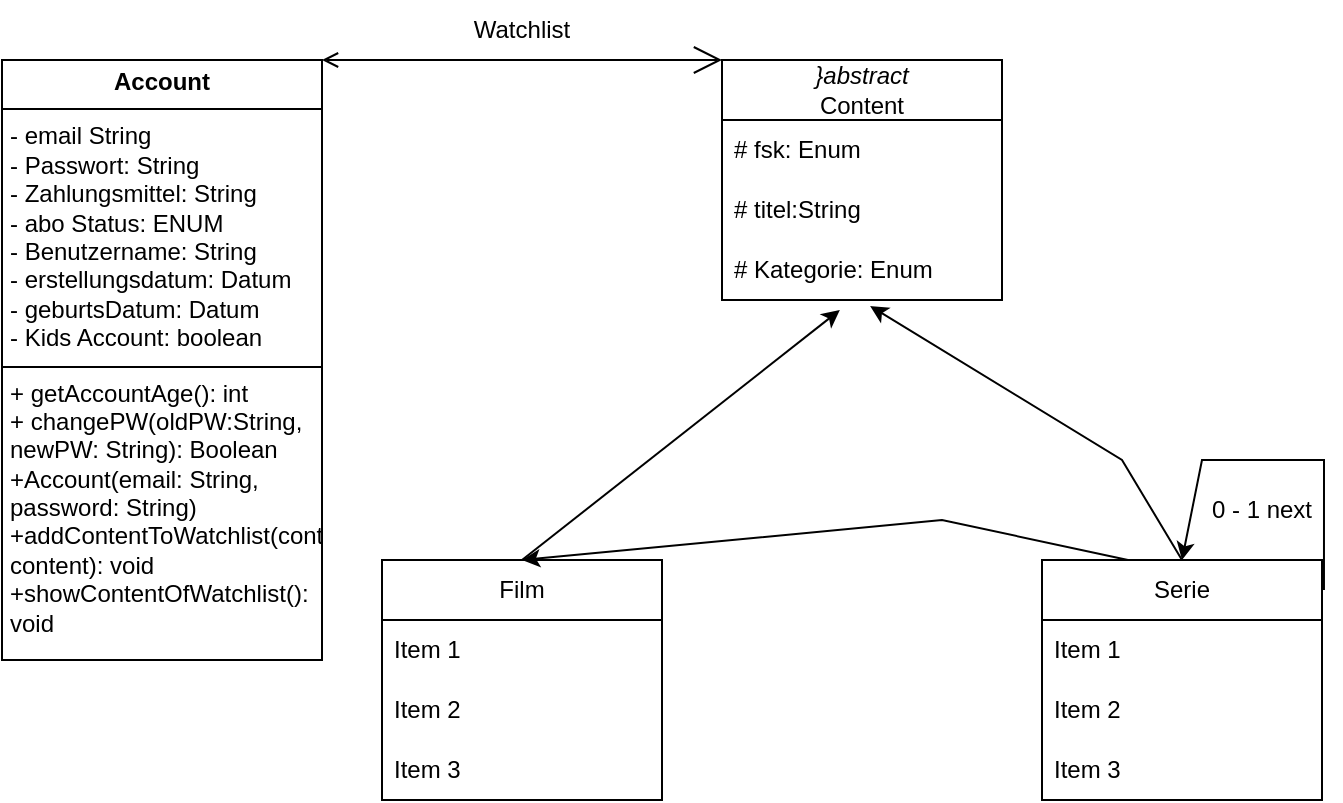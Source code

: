 <mxfile version="24.0.7" type="github">
  <diagram name="Page-1" id="oEAZGj61iKcYDO0g3LSp">
    <mxGraphModel dx="954" dy="530" grid="1" gridSize="10" guides="1" tooltips="1" connect="1" arrows="1" fold="1" page="1" pageScale="1" pageWidth="1169" pageHeight="826" math="0" shadow="0">
      <root>
        <mxCell id="0" />
        <mxCell id="1" parent="0" />
        <mxCell id="yQLUCkZRIKrmV6NLwZtg-27" value="Film" style="swimlane;fontStyle=0;childLayout=stackLayout;horizontal=1;startSize=30;horizontalStack=0;resizeParent=1;resizeParentMax=0;resizeLast=0;collapsible=1;marginBottom=0;whiteSpace=wrap;html=1;" vertex="1" parent="1">
          <mxGeometry x="590" y="370" width="140" height="120" as="geometry" />
        </mxCell>
        <mxCell id="yQLUCkZRIKrmV6NLwZtg-28" value="Item 1" style="text;strokeColor=none;fillColor=none;align=left;verticalAlign=middle;spacingLeft=4;spacingRight=4;overflow=hidden;points=[[0,0.5],[1,0.5]];portConstraint=eastwest;rotatable=0;whiteSpace=wrap;html=1;" vertex="1" parent="yQLUCkZRIKrmV6NLwZtg-27">
          <mxGeometry y="30" width="140" height="30" as="geometry" />
        </mxCell>
        <mxCell id="yQLUCkZRIKrmV6NLwZtg-29" value="Item 2" style="text;strokeColor=none;fillColor=none;align=left;verticalAlign=middle;spacingLeft=4;spacingRight=4;overflow=hidden;points=[[0,0.5],[1,0.5]];portConstraint=eastwest;rotatable=0;whiteSpace=wrap;html=1;" vertex="1" parent="yQLUCkZRIKrmV6NLwZtg-27">
          <mxGeometry y="60" width="140" height="30" as="geometry" />
        </mxCell>
        <mxCell id="yQLUCkZRIKrmV6NLwZtg-30" value="Item 3" style="text;strokeColor=none;fillColor=none;align=left;verticalAlign=middle;spacingLeft=4;spacingRight=4;overflow=hidden;points=[[0,0.5],[1,0.5]];portConstraint=eastwest;rotatable=0;whiteSpace=wrap;html=1;" vertex="1" parent="yQLUCkZRIKrmV6NLwZtg-27">
          <mxGeometry y="90" width="140" height="30" as="geometry" />
        </mxCell>
        <mxCell id="yQLUCkZRIKrmV6NLwZtg-31" value="&lt;i&gt;}abstract&lt;/i&gt;&lt;br&gt;Content" style="swimlane;fontStyle=0;childLayout=stackLayout;horizontal=1;startSize=30;horizontalStack=0;resizeParent=1;resizeParentMax=0;resizeLast=0;collapsible=1;marginBottom=0;whiteSpace=wrap;html=1;" vertex="1" parent="1">
          <mxGeometry x="760" y="120" width="140" height="120" as="geometry" />
        </mxCell>
        <mxCell id="yQLUCkZRIKrmV6NLwZtg-32" value="# fsk: Enum" style="text;strokeColor=none;fillColor=none;align=left;verticalAlign=middle;spacingLeft=4;spacingRight=4;overflow=hidden;points=[[0,0.5],[1,0.5]];portConstraint=eastwest;rotatable=0;whiteSpace=wrap;html=1;" vertex="1" parent="yQLUCkZRIKrmV6NLwZtg-31">
          <mxGeometry y="30" width="140" height="30" as="geometry" />
        </mxCell>
        <mxCell id="yQLUCkZRIKrmV6NLwZtg-33" value="# titel:String" style="text;strokeColor=none;fillColor=none;align=left;verticalAlign=middle;spacingLeft=4;spacingRight=4;overflow=hidden;points=[[0,0.5],[1,0.5]];portConstraint=eastwest;rotatable=0;whiteSpace=wrap;html=1;" vertex="1" parent="yQLUCkZRIKrmV6NLwZtg-31">
          <mxGeometry y="60" width="140" height="30" as="geometry" />
        </mxCell>
        <mxCell id="yQLUCkZRIKrmV6NLwZtg-34" value="# Kategorie: Enum" style="text;strokeColor=none;fillColor=none;align=left;verticalAlign=middle;spacingLeft=4;spacingRight=4;overflow=hidden;points=[[0,0.5],[1,0.5]];portConstraint=eastwest;rotatable=0;whiteSpace=wrap;html=1;" vertex="1" parent="yQLUCkZRIKrmV6NLwZtg-31">
          <mxGeometry y="90" width="140" height="30" as="geometry" />
        </mxCell>
        <mxCell id="yQLUCkZRIKrmV6NLwZtg-35" value="Serie" style="swimlane;fontStyle=0;childLayout=stackLayout;horizontal=1;startSize=30;horizontalStack=0;resizeParent=1;resizeParentMax=0;resizeLast=0;collapsible=1;marginBottom=0;whiteSpace=wrap;html=1;" vertex="1" parent="1">
          <mxGeometry x="920" y="370" width="140" height="120" as="geometry" />
        </mxCell>
        <mxCell id="yQLUCkZRIKrmV6NLwZtg-36" value="Item 1" style="text;strokeColor=none;fillColor=none;align=left;verticalAlign=middle;spacingLeft=4;spacingRight=4;overflow=hidden;points=[[0,0.5],[1,0.5]];portConstraint=eastwest;rotatable=0;whiteSpace=wrap;html=1;" vertex="1" parent="yQLUCkZRIKrmV6NLwZtg-35">
          <mxGeometry y="30" width="140" height="30" as="geometry" />
        </mxCell>
        <mxCell id="yQLUCkZRIKrmV6NLwZtg-37" value="Item 2" style="text;strokeColor=none;fillColor=none;align=left;verticalAlign=middle;spacingLeft=4;spacingRight=4;overflow=hidden;points=[[0,0.5],[1,0.5]];portConstraint=eastwest;rotatable=0;whiteSpace=wrap;html=1;" vertex="1" parent="yQLUCkZRIKrmV6NLwZtg-35">
          <mxGeometry y="60" width="140" height="30" as="geometry" />
        </mxCell>
        <mxCell id="yQLUCkZRIKrmV6NLwZtg-38" value="Item 3" style="text;strokeColor=none;fillColor=none;align=left;verticalAlign=middle;spacingLeft=4;spacingRight=4;overflow=hidden;points=[[0,0.5],[1,0.5]];portConstraint=eastwest;rotatable=0;whiteSpace=wrap;html=1;" vertex="1" parent="yQLUCkZRIKrmV6NLwZtg-35">
          <mxGeometry y="90" width="140" height="30" as="geometry" />
        </mxCell>
        <mxCell id="yQLUCkZRIKrmV6NLwZtg-39" value="" style="endArrow=classic;html=1;rounded=0;exitX=0.5;exitY=0;exitDx=0;exitDy=0;entryX=0.421;entryY=1.167;entryDx=0;entryDy=0;entryPerimeter=0;" edge="1" parent="1" source="yQLUCkZRIKrmV6NLwZtg-27" target="yQLUCkZRIKrmV6NLwZtg-34">
          <mxGeometry width="50" height="50" relative="1" as="geometry">
            <mxPoint x="570" y="280" as="sourcePoint" />
            <mxPoint x="800" y="330" as="targetPoint" />
          </mxGeometry>
        </mxCell>
        <mxCell id="yQLUCkZRIKrmV6NLwZtg-40" value="" style="endArrow=classic;html=1;rounded=0;exitX=0.5;exitY=0;exitDx=0;exitDy=0;entryX=0.529;entryY=1.1;entryDx=0;entryDy=0;entryPerimeter=0;" edge="1" parent="1" source="yQLUCkZRIKrmV6NLwZtg-35" target="yQLUCkZRIKrmV6NLwZtg-34">
          <mxGeometry width="50" height="50" relative="1" as="geometry">
            <mxPoint x="570" y="280" as="sourcePoint" />
            <mxPoint x="840" y="330" as="targetPoint" />
            <Array as="points">
              <mxPoint x="960" y="320" />
            </Array>
          </mxGeometry>
        </mxCell>
        <mxCell id="yQLUCkZRIKrmV6NLwZtg-43" value="" style="endArrow=classic;html=1;rounded=0;exitX=1.007;exitY=0.125;exitDx=0;exitDy=0;exitPerimeter=0;entryX=0.5;entryY=0;entryDx=0;entryDy=0;" edge="1" parent="1" source="yQLUCkZRIKrmV6NLwZtg-35" target="yQLUCkZRIKrmV6NLwZtg-35">
          <mxGeometry width="50" height="50" relative="1" as="geometry">
            <mxPoint x="770" y="280" as="sourcePoint" />
            <mxPoint x="970" y="330" as="targetPoint" />
            <Array as="points">
              <mxPoint x="1061" y="320" />
              <mxPoint x="1000" y="320" />
            </Array>
          </mxGeometry>
        </mxCell>
        <mxCell id="yQLUCkZRIKrmV6NLwZtg-44" value="0 - 1 next" style="text;html=1;align=center;verticalAlign=middle;whiteSpace=wrap;rounded=0;" vertex="1" parent="1">
          <mxGeometry x="1000" y="330" width="60" height="30" as="geometry" />
        </mxCell>
        <mxCell id="yQLUCkZRIKrmV6NLwZtg-45" value="" style="endArrow=classic;html=1;rounded=0;exitX=0.307;exitY=0;exitDx=0;exitDy=0;entryX=0.5;entryY=0;entryDx=0;entryDy=0;exitPerimeter=0;" edge="1" parent="1" source="yQLUCkZRIKrmV6NLwZtg-35" target="yQLUCkZRIKrmV6NLwZtg-27">
          <mxGeometry width="50" height="50" relative="1" as="geometry">
            <mxPoint x="770" y="280" as="sourcePoint" />
            <mxPoint x="780" y="340" as="targetPoint" />
            <Array as="points">
              <mxPoint x="870" y="350" />
            </Array>
          </mxGeometry>
        </mxCell>
        <mxCell id="yQLUCkZRIKrmV6NLwZtg-53" value="" style="endArrow=open;endFill=0;endSize=12;html=1;rounded=0;entryX=0;entryY=0;entryDx=0;entryDy=0;startArrow=open;startFill=0;exitX=1;exitY=0;exitDx=0;exitDy=0;targetPerimeterSpacing=12;sourcePerimeterSpacing=6;" edge="1" parent="1" target="yQLUCkZRIKrmV6NLwZtg-31">
          <mxGeometry width="160" relative="1" as="geometry">
            <mxPoint x="560" y="120" as="sourcePoint" />
            <mxPoint x="740" y="140" as="targetPoint" />
          </mxGeometry>
        </mxCell>
        <mxCell id="yQLUCkZRIKrmV6NLwZtg-55" value="Watchlist" style="text;html=1;align=center;verticalAlign=middle;whiteSpace=wrap;rounded=0;" vertex="1" parent="1">
          <mxGeometry x="630" y="90" width="60" height="30" as="geometry" />
        </mxCell>
        <mxCell id="yQLUCkZRIKrmV6NLwZtg-57" value="&lt;p style=&quot;margin:0px;margin-top:4px;text-align:center;&quot;&gt;&lt;b&gt;Account&lt;/b&gt;&lt;/p&gt;&lt;hr size=&quot;1&quot; style=&quot;border-style:solid;&quot;&gt;&lt;p style=&quot;margin:0px;margin-left:4px;&quot;&gt;- email String&lt;br&gt;&lt;/p&gt;&lt;p style=&quot;margin:0px;margin-left:4px;&quot;&gt;- Passwort: String&lt;br&gt;&lt;/p&gt;&lt;p style=&quot;margin:0px;margin-left:4px;&quot;&gt;- Zahlungsmittel: String&lt;br&gt;&lt;/p&gt;&lt;p style=&quot;margin:0px;margin-left:4px;&quot;&gt;- abo Status: ENUM&lt;br&gt;&lt;/p&gt;&lt;p style=&quot;margin:0px;margin-left:4px;&quot;&gt;- Benutzername: String&lt;br&gt;&lt;/p&gt;&lt;p style=&quot;margin:0px;margin-left:4px;&quot;&gt;- erstellungsdatum: Datum&lt;br&gt;&lt;/p&gt;&lt;p style=&quot;margin:0px;margin-left:4px;&quot;&gt;- geburtsDatum: Datum&lt;br&gt;&lt;/p&gt;&lt;p style=&quot;margin:0px;margin-left:4px;&quot;&gt;- Kids Account: boolean&lt;/p&gt;&lt;hr size=&quot;1&quot; style=&quot;border-style:solid;&quot;&gt;&lt;p style=&quot;margin:0px;margin-left:4px;&quot;&gt;+ getAccountAge(): int&lt;/p&gt;&lt;p style=&quot;margin:0px;margin-left:4px;&quot;&gt;+ changePW(oldPW:String, newPW: String): Boolean&lt;/p&gt;&lt;p style=&quot;margin:0px;margin-left:4px;&quot;&gt;+Account(email: String, password: String)&amp;nbsp;&lt;/p&gt;&lt;p style=&quot;margin:0px;margin-left:4px;&quot;&gt;+addContentToWatchlist(content: content): void&lt;/p&gt;&lt;p style=&quot;margin:0px;margin-left:4px;&quot;&gt;+showContentOfWatchlist(): void&lt;/p&gt;" style="verticalAlign=top;align=left;overflow=fill;html=1;whiteSpace=wrap;" vertex="1" parent="1">
          <mxGeometry x="400" y="120" width="160" height="300" as="geometry" />
        </mxCell>
      </root>
    </mxGraphModel>
  </diagram>
</mxfile>
